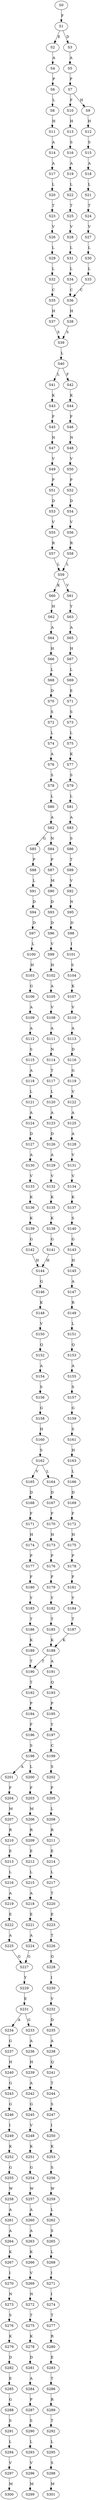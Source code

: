 strict digraph  {
	S0 -> S1 [ label = F ];
	S1 -> S2 [ label = E ];
	S1 -> S3 [ label = D ];
	S2 -> S4 [ label = A ];
	S3 -> S5 [ label = A ];
	S4 -> S6 [ label = P ];
	S5 -> S7 [ label = P ];
	S6 -> S8 [ label = L ];
	S7 -> S9 [ label = H ];
	S7 -> S10 [ label = F ];
	S8 -> S11 [ label = H ];
	S9 -> S12 [ label = H ];
	S10 -> S13 [ label = H ];
	S11 -> S14 [ label = A ];
	S12 -> S15 [ label = S ];
	S13 -> S16 [ label = S ];
	S14 -> S17 [ label = A ];
	S15 -> S18 [ label = A ];
	S16 -> S19 [ label = A ];
	S17 -> S20 [ label = L ];
	S18 -> S21 [ label = L ];
	S19 -> S22 [ label = L ];
	S20 -> S23 [ label = T ];
	S21 -> S24 [ label = T ];
	S22 -> S25 [ label = T ];
	S23 -> S26 [ label = V ];
	S24 -> S27 [ label = V ];
	S25 -> S28 [ label = V ];
	S26 -> S29 [ label = L ];
	S27 -> S30 [ label = L ];
	S28 -> S31 [ label = L ];
	S29 -> S32 [ label = L ];
	S30 -> S33 [ label = L ];
	S31 -> S34 [ label = L ];
	S32 -> S35 [ label = C ];
	S33 -> S36 [ label = C ];
	S34 -> S36 [ label = C ];
	S35 -> S37 [ label = H ];
	S36 -> S38 [ label = H ];
	S37 -> S39 [ label = S ];
	S38 -> S39 [ label = S ];
	S39 -> S40 [ label = L ];
	S40 -> S41 [ label = L ];
	S40 -> S42 [ label = F ];
	S41 -> S43 [ label = K ];
	S42 -> S44 [ label = K ];
	S43 -> S45 [ label = F ];
	S44 -> S46 [ label = F ];
	S45 -> S47 [ label = N ];
	S46 -> S48 [ label = N ];
	S47 -> S49 [ label = V ];
	S48 -> S50 [ label = V ];
	S49 -> S51 [ label = P ];
	S50 -> S52 [ label = P ];
	S51 -> S53 [ label = D ];
	S52 -> S54 [ label = D ];
	S53 -> S55 [ label = V ];
	S54 -> S56 [ label = V ];
	S55 -> S57 [ label = R ];
	S56 -> S58 [ label = R ];
	S57 -> S59 [ label = L ];
	S58 -> S59 [ label = L ];
	S59 -> S60 [ label = K ];
	S59 -> S61 [ label = V ];
	S60 -> S62 [ label = H ];
	S61 -> S63 [ label = Y ];
	S62 -> S64 [ label = A ];
	S63 -> S65 [ label = A ];
	S64 -> S66 [ label = H ];
	S65 -> S67 [ label = H ];
	S66 -> S68 [ label = L ];
	S67 -> S69 [ label = L ];
	S68 -> S70 [ label = D ];
	S69 -> S71 [ label = E ];
	S70 -> S72 [ label = S ];
	S71 -> S73 [ label = S ];
	S72 -> S74 [ label = L ];
	S73 -> S75 [ label = L ];
	S74 -> S76 [ label = A ];
	S75 -> S77 [ label = K ];
	S76 -> S78 [ label = S ];
	S77 -> S79 [ label = S ];
	S78 -> S80 [ label = L ];
	S79 -> S81 [ label = L ];
	S80 -> S82 [ label = A ];
	S81 -> S83 [ label = A ];
	S82 -> S84 [ label = N ];
	S82 -> S85 [ label = G ];
	S83 -> S86 [ label = S ];
	S84 -> S87 [ label = P ];
	S85 -> S88 [ label = P ];
	S86 -> S89 [ label = T ];
	S87 -> S90 [ label = M ];
	S88 -> S91 [ label = L ];
	S89 -> S92 [ label = V ];
	S90 -> S93 [ label = D ];
	S91 -> S94 [ label = D ];
	S92 -> S95 [ label = N ];
	S93 -> S96 [ label = D ];
	S94 -> S97 [ label = D ];
	S95 -> S98 [ label = D ];
	S96 -> S99 [ label = V ];
	S97 -> S100 [ label = L ];
	S98 -> S101 [ label = I ];
	S99 -> S102 [ label = H ];
	S100 -> S103 [ label = H ];
	S101 -> S104 [ label = S ];
	S102 -> S105 [ label = A ];
	S103 -> S106 [ label = G ];
	S104 -> S107 [ label = K ];
	S105 -> S108 [ label = V ];
	S106 -> S109 [ label = A ];
	S107 -> S110 [ label = V ];
	S108 -> S111 [ label = A ];
	S109 -> S112 [ label = A ];
	S110 -> S113 [ label = A ];
	S111 -> S114 [ label = N ];
	S112 -> S115 [ label = S ];
	S113 -> S116 [ label = D ];
	S114 -> S117 [ label = T ];
	S115 -> S118 [ label = A ];
	S116 -> S119 [ label = G ];
	S117 -> S120 [ label = L ];
	S118 -> S121 [ label = L ];
	S119 -> S122 [ label = V ];
	S120 -> S123 [ label = A ];
	S121 -> S124 [ label = A ];
	S122 -> S125 [ label = A ];
	S123 -> S126 [ label = D ];
	S124 -> S127 [ label = D ];
	S125 -> S128 [ label = A ];
	S126 -> S129 [ label = A ];
	S127 -> S130 [ label = A ];
	S128 -> S131 [ label = V ];
	S129 -> S132 [ label = V ];
	S130 -> S133 [ label = V ];
	S131 -> S134 [ label = V ];
	S132 -> S135 [ label = K ];
	S133 -> S136 [ label = K ];
	S134 -> S137 [ label = K ];
	S135 -> S138 [ label = K ];
	S136 -> S139 [ label = K ];
	S137 -> S140 [ label = S ];
	S138 -> S141 [ label = G ];
	S139 -> S142 [ label = G ];
	S140 -> S143 [ label = G ];
	S141 -> S144 [ label = H ];
	S142 -> S144 [ label = H ];
	S143 -> S145 [ label = H ];
	S144 -> S146 [ label = G ];
	S145 -> S147 [ label = A ];
	S146 -> S148 [ label = K ];
	S147 -> S149 [ label = R ];
	S148 -> S150 [ label = V ];
	S149 -> S151 [ label = L ];
	S150 -> S152 [ label = Q ];
	S151 -> S153 [ label = Q ];
	S152 -> S154 [ label = A ];
	S153 -> S155 [ label = A ];
	S154 -> S156 [ label = S ];
	S155 -> S157 [ label = S ];
	S156 -> S158 [ label = G ];
	S157 -> S159 [ label = G ];
	S158 -> S160 [ label = H ];
	S159 -> S161 [ label = S ];
	S160 -> S162 [ label = S ];
	S161 -> S163 [ label = H ];
	S162 -> S164 [ label = L ];
	S162 -> S165 [ label = V ];
	S163 -> S166 [ label = L ];
	S164 -> S167 [ label = D ];
	S165 -> S168 [ label = D ];
	S166 -> S169 [ label = D ];
	S167 -> S170 [ label = F ];
	S168 -> S171 [ label = F ];
	S169 -> S172 [ label = F ];
	S170 -> S173 [ label = H ];
	S171 -> S174 [ label = H ];
	S172 -> S175 [ label = H ];
	S173 -> S176 [ label = P ];
	S174 -> S177 [ label = P ];
	S175 -> S178 [ label = P ];
	S176 -> S179 [ label = F ];
	S177 -> S180 [ label = F ];
	S178 -> S181 [ label = F ];
	S179 -> S182 [ label = Y ];
	S180 -> S183 [ label = Y ];
	S181 -> S184 [ label = Y ];
	S182 -> S185 [ label = T ];
	S183 -> S186 [ label = T ];
	S184 -> S187 [ label = T ];
	S185 -> S188 [ label = K ];
	S186 -> S189 [ label = K ];
	S187 -> S188 [ label = K ];
	S188 -> S190 [ label = T ];
	S188 -> S191 [ label = A ];
	S189 -> S190 [ label = T ];
	S190 -> S192 [ label = T ];
	S191 -> S193 [ label = Q ];
	S192 -> S194 [ label = P ];
	S193 -> S195 [ label = P ];
	S194 -> S196 [ label = F ];
	S195 -> S197 [ label = Y ];
	S196 -> S198 [ label = S ];
	S197 -> S199 [ label = C ];
	S198 -> S200 [ label = L ];
	S198 -> S201 [ label = A ];
	S199 -> S202 [ label = S ];
	S200 -> S203 [ label = F ];
	S201 -> S204 [ label = F ];
	S202 -> S205 [ label = F ];
	S203 -> S206 [ label = M ];
	S204 -> S207 [ label = M ];
	S205 -> S208 [ label = L ];
	S206 -> S209 [ label = R ];
	S207 -> S210 [ label = R ];
	S208 -> S211 [ label = R ];
	S209 -> S212 [ label = E ];
	S210 -> S213 [ label = E ];
	S211 -> S214 [ label = E ];
	S212 -> S215 [ label = L ];
	S213 -> S216 [ label = L ];
	S214 -> S217 [ label = L ];
	S215 -> S218 [ label = A ];
	S216 -> S219 [ label = A ];
	S217 -> S220 [ label = T ];
	S218 -> S221 [ label = E ];
	S219 -> S222 [ label = E ];
	S220 -> S223 [ label = E ];
	S221 -> S224 [ label = A ];
	S222 -> S225 [ label = A ];
	S223 -> S226 [ label = T ];
	S224 -> S227 [ label = G ];
	S225 -> S227 [ label = G ];
	S226 -> S228 [ label = G ];
	S227 -> S229 [ label = Y ];
	S228 -> S230 [ label = I ];
	S229 -> S231 [ label = E ];
	S230 -> S232 [ label = V ];
	S231 -> S233 [ label = G ];
	S231 -> S234 [ label = A ];
	S232 -> S235 [ label = D ];
	S233 -> S236 [ label = A ];
	S234 -> S237 [ label = G ];
	S235 -> S238 [ label = A ];
	S236 -> S239 [ label = H ];
	S237 -> S240 [ label = H ];
	S238 -> S241 [ label = Q ];
	S239 -> S242 [ label = A ];
	S240 -> S243 [ label = G ];
	S241 -> S244 [ label = T ];
	S242 -> S245 [ label = G ];
	S243 -> S246 [ label = G ];
	S244 -> S247 [ label = S ];
	S245 -> S248 [ label = V ];
	S246 -> S249 [ label = I ];
	S247 -> S250 [ label = I ];
	S248 -> S251 [ label = K ];
	S249 -> S252 [ label = K ];
	S250 -> S253 [ label = K ];
	S251 -> S254 [ label = G ];
	S252 -> S255 [ label = G ];
	S253 -> S256 [ label = S ];
	S254 -> S257 [ label = W ];
	S255 -> S258 [ label = W ];
	S256 -> S259 [ label = W ];
	S257 -> S260 [ label = A ];
	S258 -> S261 [ label = A ];
	S259 -> S262 [ label = L ];
	S260 -> S263 [ label = A ];
	S261 -> S264 [ label = A ];
	S262 -> S265 [ label = S ];
	S263 -> S266 [ label = K ];
	S264 -> S267 [ label = K ];
	S265 -> S268 [ label = L ];
	S266 -> S269 [ label = V ];
	S267 -> S270 [ label = I ];
	S268 -> S271 [ label = I ];
	S269 -> S272 [ label = N ];
	S270 -> S273 [ label = N ];
	S271 -> S274 [ label = I ];
	S272 -> S275 [ label = T ];
	S273 -> S276 [ label = S ];
	S274 -> S277 [ label = T ];
	S275 -> S278 [ label = K ];
	S276 -> S279 [ label = K ];
	S277 -> S280 [ label = R ];
	S278 -> S281 [ label = D ];
	S279 -> S282 [ label = D ];
	S280 -> S283 [ label = E ];
	S281 -> S284 [ label = A ];
	S282 -> S285 [ label = E ];
	S283 -> S286 [ label = T ];
	S284 -> S287 [ label = P ];
	S285 -> S288 [ label = G ];
	S286 -> S289 [ label = R ];
	S287 -> S290 [ label = S ];
	S288 -> S291 [ label = S ];
	S289 -> S292 [ label = T ];
	S290 -> S293 [ label = L ];
	S291 -> S294 [ label = L ];
	S292 -> S295 [ label = L ];
	S293 -> S296 [ label = V ];
	S294 -> S297 [ label = V ];
	S295 -> S298 [ label = S ];
	S296 -> S299 [ label = M ];
	S297 -> S300 [ label = M ];
	S298 -> S301 [ label = M ];
}
